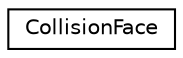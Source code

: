 digraph "Graphical Class Hierarchy"
{
  edge [fontname="Helvetica",fontsize="10",labelfontname="Helvetica",labelfontsize="10"];
  node [fontname="Helvetica",fontsize="10",shape=record];
  rankdir="LR";
  Node1 [label="CollisionFace",height=0.2,width=0.4,color="black", fillcolor="white", style="filled",URL="$class_collision_face.html"];
}

